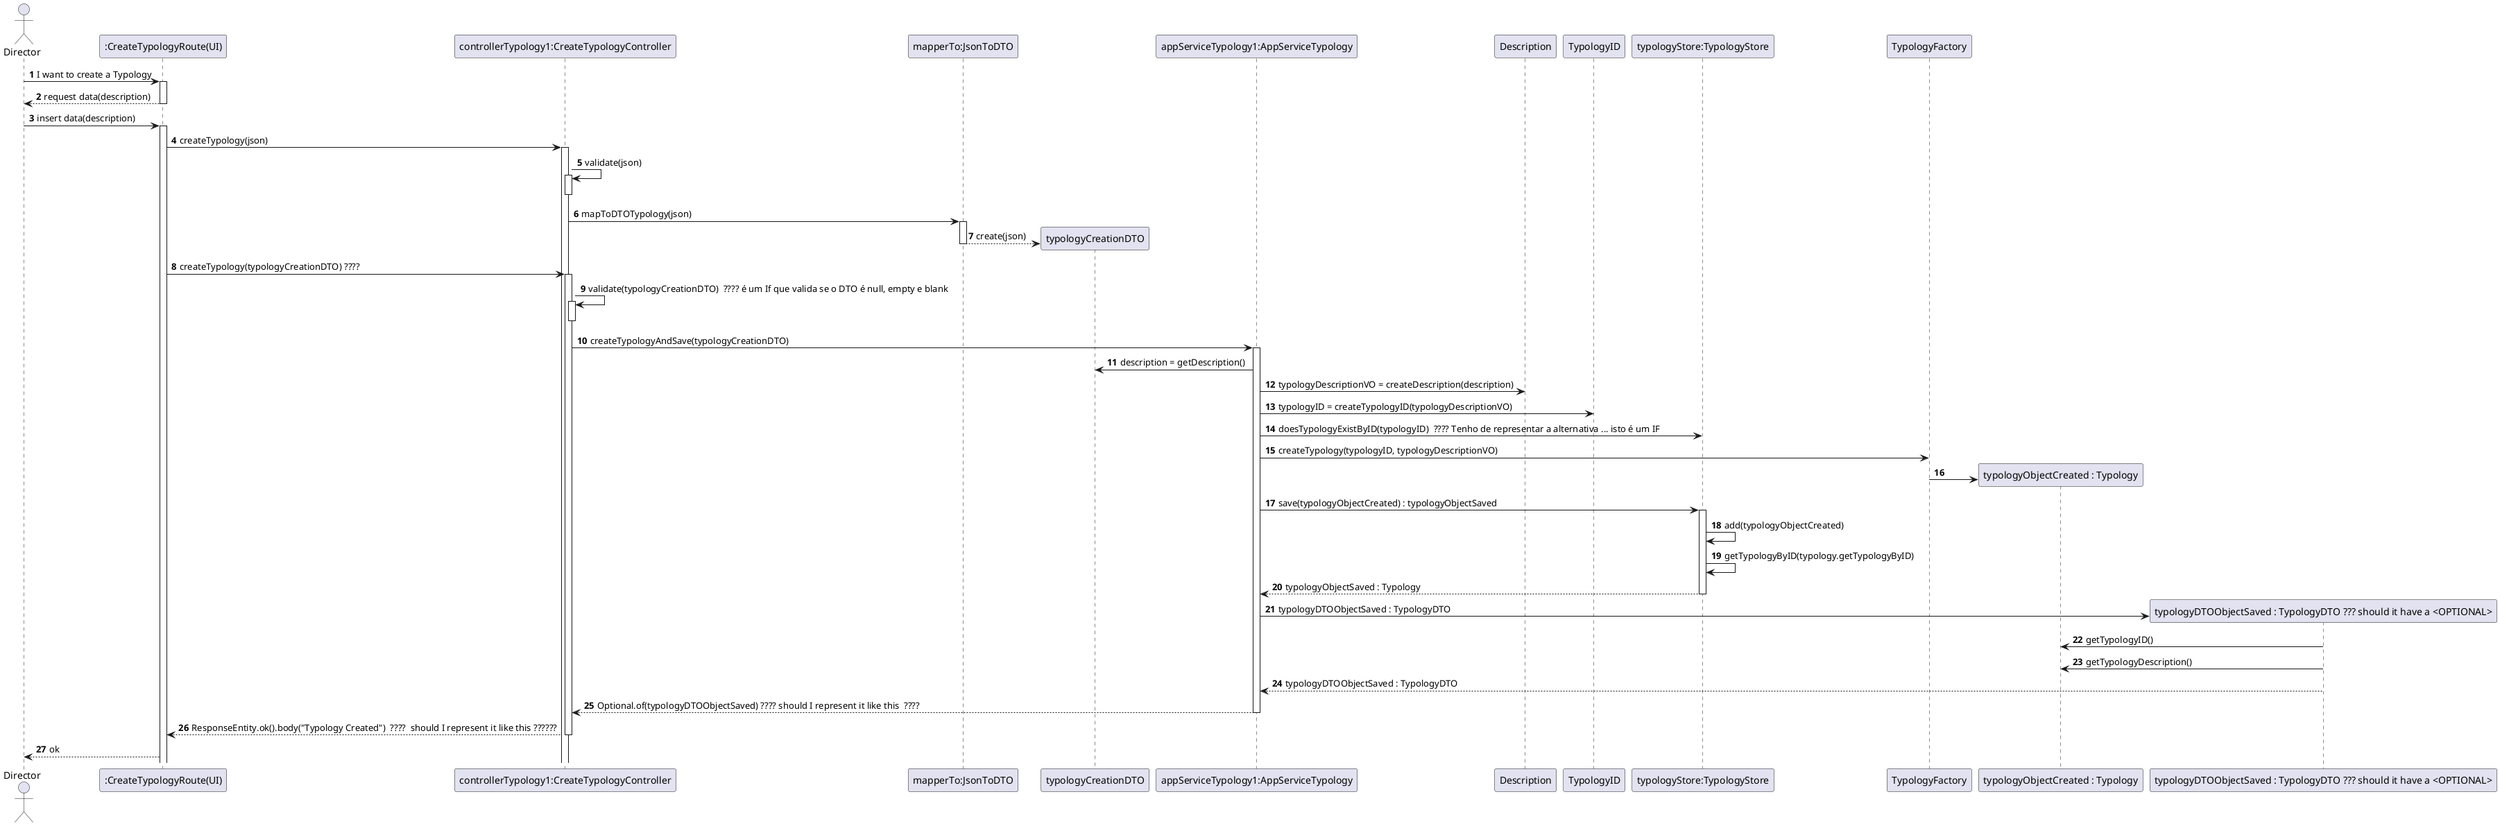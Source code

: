 @startuml
'https://plantuml.com/class-diagram


autonumber
actor "Director" as director
participant ":CreateTypologyRoute(UI)" as route
participant "controllerTypology1:CreateTypologyController" as controller
participant "mapperTo:JsonToDTO" as mapperJson
participant "typologyCreationDTO"
participant "appServiceTypology1:AppServiceTypology" as service
participant "Description"
participant "TypologyID"
participant "typologyStore:TypologyStore" as repo
participant TypologyFactory
participant "typologyObjectCreated : Typology" as Typology
participant "typologyDTOObjectSaved : TypologyDTO ??? should it have a <OPTIONAL>" as typDTOObjectSaved


 director -> route :I want to create a Typology
 activate route
director <-- route: request data(description)
deactivate route
director -> route: insert data(description)
activate route

route -> controller: createTypology(json)
activate controller
controller -> controller:validate(json)
activate controller
deactivate controller
controller -> mapperJson: mapToDTOTypology(json)
activate mapperJson
mapperJson --> typologyCreationDTO**: create(json)
deactivate mapperJson


route -> controller: createTypology(typologyCreationDTO) ????
activate controller
controller -> controller:validate(typologyCreationDTO)  ???? é um If que valida se o DTO é null, empty e blank
activate controller
deactivate controller
controller -> service : createTypologyAndSave(typologyCreationDTO)



activate service
service -> typologyCreationDTO : description = getDescription()
service -> Description : typologyDescriptionVO = createDescription(description)
service -> TypologyID : typologyID = createTypologyID(typologyDescriptionVO)

service -> repo : doesTypologyExistByID(typologyID)  ???? Tenho de representar a alternativa ... isto é um IF

service -> TypologyFactory : createTypology(typologyID, typologyDescriptionVO)
TypologyFactory -> Typology**

service -> repo : save(typologyObjectCreated) : typologyObjectSaved
activate repo
repo -> repo : add(typologyObjectCreated)
repo -> repo : getTypologyByID(typology.getTypologyByID)
repo --> service: typologyObjectSaved : Typology
deactivate repo

service -> typDTOObjectSaved** : typologyDTOObjectSaved : TypologyDTO
typDTOObjectSaved -> Typology : getTypologyID()
typDTOObjectSaved -> Typology : getTypologyDescription()
typDTOObjectSaved --> service : typologyDTOObjectSaved : TypologyDTO


controller <-- service: Optional.of(typologyDTOObjectSaved) ???? should I represent it like this  ????
deactivate service
controller --> route :ResponseEntity.ok().body("Typology Created")  ????  should I represent it like this ??????
deactivate controller

director <-- route: ok



@enduml